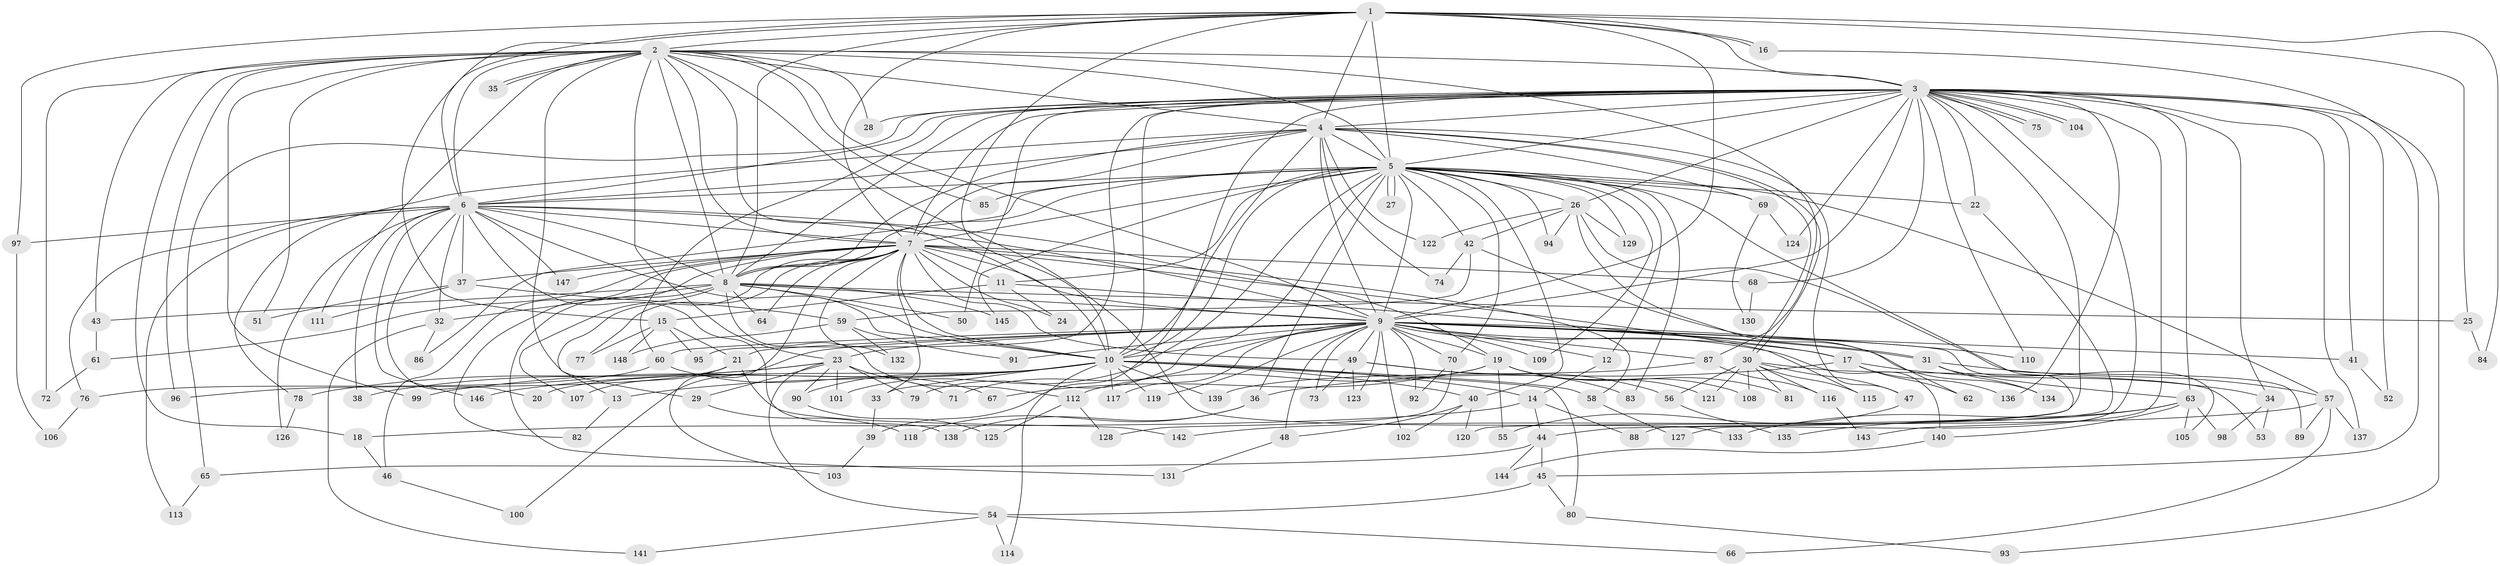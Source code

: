 // coarse degree distribution, {34: 0.008620689655172414, 19: 0.008620689655172414, 22: 0.008620689655172414, 27: 0.008620689655172414, 41: 0.008620689655172414, 21: 0.008620689655172414, 20: 0.008620689655172414, 4: 0.07758620689655173, 3: 0.14655172413793102, 2: 0.5603448275862069, 5: 0.04310344827586207, 9: 0.008620689655172414, 8: 0.017241379310344827, 7: 0.034482758620689655, 10: 0.008620689655172414, 11: 0.008620689655172414, 6: 0.017241379310344827, 1: 0.017241379310344827}
// Generated by graph-tools (version 1.1) at 2025/41/03/06/25 10:41:40]
// undirected, 148 vertices, 321 edges
graph export_dot {
graph [start="1"]
  node [color=gray90,style=filled];
  1;
  2;
  3;
  4;
  5;
  6;
  7;
  8;
  9;
  10;
  11;
  12;
  13;
  14;
  15;
  16;
  17;
  18;
  19;
  20;
  21;
  22;
  23;
  24;
  25;
  26;
  27;
  28;
  29;
  30;
  31;
  32;
  33;
  34;
  35;
  36;
  37;
  38;
  39;
  40;
  41;
  42;
  43;
  44;
  45;
  46;
  47;
  48;
  49;
  50;
  51;
  52;
  53;
  54;
  55;
  56;
  57;
  58;
  59;
  60;
  61;
  62;
  63;
  64;
  65;
  66;
  67;
  68;
  69;
  70;
  71;
  72;
  73;
  74;
  75;
  76;
  77;
  78;
  79;
  80;
  81;
  82;
  83;
  84;
  85;
  86;
  87;
  88;
  89;
  90;
  91;
  92;
  93;
  94;
  95;
  96;
  97;
  98;
  99;
  100;
  101;
  102;
  103;
  104;
  105;
  106;
  107;
  108;
  109;
  110;
  111;
  112;
  113;
  114;
  115;
  116;
  117;
  118;
  119;
  120;
  121;
  122;
  123;
  124;
  125;
  126;
  127;
  128;
  129;
  130;
  131;
  132;
  133;
  134;
  135;
  136;
  137;
  138;
  139;
  140;
  141;
  142;
  143;
  144;
  145;
  146;
  147;
  148;
  1 -- 2;
  1 -- 3;
  1 -- 4;
  1 -- 5;
  1 -- 6;
  1 -- 7;
  1 -- 8;
  1 -- 9;
  1 -- 10;
  1 -- 15;
  1 -- 16;
  1 -- 16;
  1 -- 25;
  1 -- 84;
  1 -- 97;
  2 -- 3;
  2 -- 4;
  2 -- 5;
  2 -- 6;
  2 -- 7;
  2 -- 8;
  2 -- 9;
  2 -- 10;
  2 -- 18;
  2 -- 23;
  2 -- 28;
  2 -- 29;
  2 -- 35;
  2 -- 35;
  2 -- 43;
  2 -- 51;
  2 -- 72;
  2 -- 85;
  2 -- 87;
  2 -- 96;
  2 -- 99;
  2 -- 111;
  2 -- 133;
  3 -- 4;
  3 -- 5;
  3 -- 6;
  3 -- 7;
  3 -- 8;
  3 -- 9;
  3 -- 10;
  3 -- 22;
  3 -- 26;
  3 -- 28;
  3 -- 34;
  3 -- 39;
  3 -- 41;
  3 -- 50;
  3 -- 52;
  3 -- 60;
  3 -- 63;
  3 -- 65;
  3 -- 68;
  3 -- 75;
  3 -- 75;
  3 -- 93;
  3 -- 95;
  3 -- 104;
  3 -- 104;
  3 -- 110;
  3 -- 120;
  3 -- 124;
  3 -- 127;
  3 -- 136;
  3 -- 137;
  3 -- 143;
  4 -- 5;
  4 -- 6;
  4 -- 7;
  4 -- 8;
  4 -- 9;
  4 -- 10;
  4 -- 30;
  4 -- 30;
  4 -- 47;
  4 -- 69;
  4 -- 74;
  4 -- 78;
  4 -- 122;
  5 -- 6;
  5 -- 7;
  5 -- 8;
  5 -- 9;
  5 -- 10;
  5 -- 11;
  5 -- 12;
  5 -- 22;
  5 -- 26;
  5 -- 27;
  5 -- 27;
  5 -- 36;
  5 -- 40;
  5 -- 42;
  5 -- 44;
  5 -- 57;
  5 -- 69;
  5 -- 70;
  5 -- 79;
  5 -- 83;
  5 -- 85;
  5 -- 86;
  5 -- 94;
  5 -- 101;
  5 -- 109;
  5 -- 129;
  5 -- 145;
  6 -- 7;
  6 -- 8;
  6 -- 9;
  6 -- 10;
  6 -- 19;
  6 -- 20;
  6 -- 32;
  6 -- 37;
  6 -- 38;
  6 -- 76;
  6 -- 97;
  6 -- 113;
  6 -- 126;
  6 -- 138;
  6 -- 146;
  6 -- 147;
  7 -- 8;
  7 -- 9;
  7 -- 10;
  7 -- 11;
  7 -- 13;
  7 -- 24;
  7 -- 33;
  7 -- 37;
  7 -- 46;
  7 -- 49;
  7 -- 58;
  7 -- 61;
  7 -- 64;
  7 -- 68;
  7 -- 77;
  7 -- 82;
  7 -- 103;
  7 -- 115;
  7 -- 132;
  7 -- 147;
  8 -- 9;
  8 -- 10;
  8 -- 25;
  8 -- 32;
  8 -- 43;
  8 -- 50;
  8 -- 64;
  8 -- 107;
  8 -- 112;
  8 -- 131;
  8 -- 145;
  9 -- 10;
  9 -- 12;
  9 -- 17;
  9 -- 19;
  9 -- 21;
  9 -- 23;
  9 -- 31;
  9 -- 31;
  9 -- 41;
  9 -- 48;
  9 -- 49;
  9 -- 60;
  9 -- 70;
  9 -- 71;
  9 -- 73;
  9 -- 87;
  9 -- 91;
  9 -- 92;
  9 -- 100;
  9 -- 102;
  9 -- 105;
  9 -- 109;
  9 -- 110;
  9 -- 117;
  9 -- 119;
  9 -- 123;
  9 -- 140;
  10 -- 13;
  10 -- 14;
  10 -- 20;
  10 -- 33;
  10 -- 40;
  10 -- 58;
  10 -- 80;
  10 -- 90;
  10 -- 99;
  10 -- 114;
  10 -- 117;
  10 -- 119;
  10 -- 139;
  10 -- 146;
  11 -- 15;
  11 -- 17;
  11 -- 24;
  12 -- 14;
  13 -- 82;
  14 -- 18;
  14 -- 44;
  14 -- 88;
  15 -- 21;
  15 -- 77;
  15 -- 95;
  15 -- 148;
  16 -- 45;
  17 -- 34;
  17 -- 36;
  17 -- 62;
  17 -- 136;
  18 -- 46;
  19 -- 55;
  19 -- 67;
  19 -- 81;
  19 -- 108;
  19 -- 112;
  19 -- 121;
  21 -- 96;
  21 -- 107;
  21 -- 142;
  22 -- 88;
  23 -- 29;
  23 -- 38;
  23 -- 54;
  23 -- 71;
  23 -- 78;
  23 -- 79;
  23 -- 90;
  23 -- 101;
  25 -- 84;
  26 -- 42;
  26 -- 62;
  26 -- 89;
  26 -- 94;
  26 -- 122;
  26 -- 129;
  29 -- 118;
  30 -- 47;
  30 -- 53;
  30 -- 56;
  30 -- 81;
  30 -- 108;
  30 -- 115;
  30 -- 116;
  30 -- 121;
  31 -- 57;
  31 -- 63;
  31 -- 134;
  32 -- 86;
  32 -- 141;
  33 -- 39;
  34 -- 53;
  34 -- 98;
  36 -- 118;
  36 -- 138;
  37 -- 51;
  37 -- 59;
  37 -- 111;
  39 -- 103;
  40 -- 48;
  40 -- 102;
  40 -- 120;
  41 -- 52;
  42 -- 59;
  42 -- 74;
  42 -- 134;
  43 -- 61;
  44 -- 45;
  44 -- 65;
  44 -- 144;
  45 -- 54;
  45 -- 80;
  46 -- 100;
  47 -- 55;
  48 -- 131;
  49 -- 56;
  49 -- 73;
  49 -- 83;
  49 -- 123;
  54 -- 66;
  54 -- 114;
  54 -- 141;
  56 -- 135;
  57 -- 66;
  57 -- 89;
  57 -- 137;
  57 -- 142;
  58 -- 127;
  59 -- 91;
  59 -- 132;
  59 -- 148;
  60 -- 67;
  60 -- 76;
  61 -- 72;
  63 -- 98;
  63 -- 105;
  63 -- 133;
  63 -- 135;
  63 -- 140;
  65 -- 113;
  68 -- 130;
  69 -- 124;
  69 -- 130;
  70 -- 92;
  70 -- 128;
  76 -- 106;
  78 -- 126;
  80 -- 93;
  87 -- 116;
  87 -- 139;
  90 -- 125;
  97 -- 106;
  112 -- 125;
  112 -- 128;
  116 -- 143;
  140 -- 144;
}
